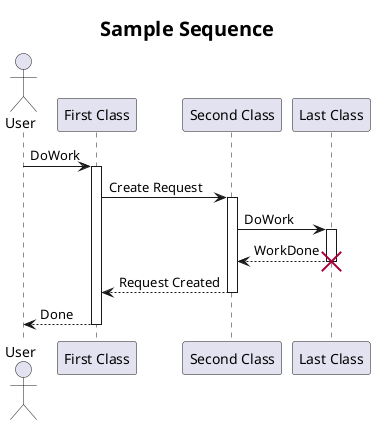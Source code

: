 @startuml

title <size:20>Sample Sequence</size>

actor User
participant "First Class" as A
participant "Second Class" as B
participant "Last Class" as C

User -> A: DoWork
activate A

A -> B: Create Request
activate B

B -> C: DoWork
activate C
C --> B: WorkDone
destroy C

B --> A: Request Created
deactivate B

A --> User: Done
deactivate A

@enduml
